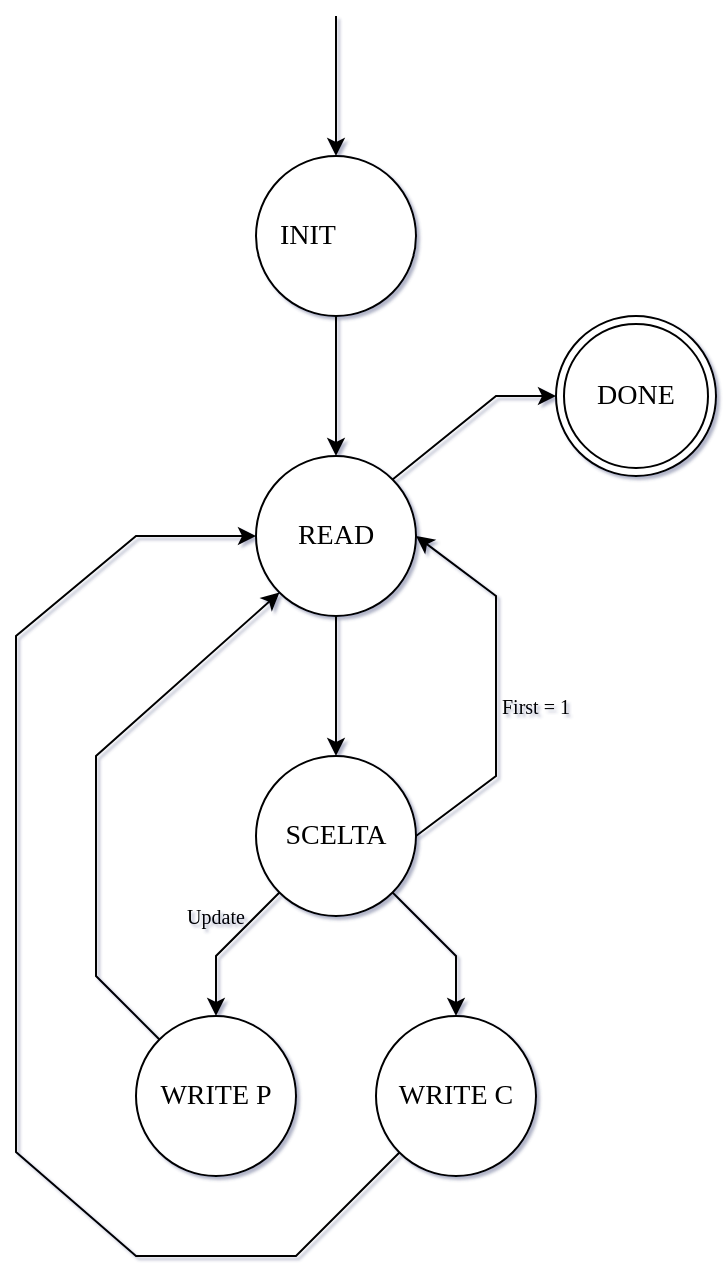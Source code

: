 <mxfile version="24.2.0" type="device">
  <diagram name="Pagina-1" id="Js9cpIR7H2d5xtDtMKAY">
    <mxGraphModel dx="1048" dy="612" grid="0" gridSize="10" guides="1" tooltips="1" connect="1" arrows="1" fold="1" page="1" pageScale="1" pageWidth="827" pageHeight="1169" math="0" shadow="1">
      <root>
        <mxCell id="0" />
        <mxCell id="1" parent="0" />
        <mxCell id="kiT0bZy-7oJ5JphhG03S-1" value="&lt;font style=&quot;font-size: 14px;&quot; face=&quot;Times New Roman&quot;&gt;INIT&lt;span style=&quot;white-space: pre;&quot;&gt;&#x9;&lt;/span&gt;&lt;/font&gt;" style="ellipse;whiteSpace=wrap;html=1;aspect=fixed;" vertex="1" parent="1">
          <mxGeometry x="360" y="190" width="80" height="80" as="geometry" />
        </mxCell>
        <mxCell id="kiT0bZy-7oJ5JphhG03S-2" value="" style="endArrow=classic;html=1;rounded=0;exitX=0.5;exitY=1;exitDx=0;exitDy=0;entryX=0.5;entryY=0;entryDx=0;entryDy=0;" edge="1" parent="1" source="kiT0bZy-7oJ5JphhG03S-1" target="kiT0bZy-7oJ5JphhG03S-4">
          <mxGeometry width="50" height="50" relative="1" as="geometry">
            <mxPoint x="380" y="270" as="sourcePoint" />
            <mxPoint x="400" y="340" as="targetPoint" />
          </mxGeometry>
        </mxCell>
        <mxCell id="kiT0bZy-7oJ5JphhG03S-3" value="" style="endArrow=classic;html=1;rounded=0;entryX=0.5;entryY=0;entryDx=0;entryDy=0;" edge="1" parent="1" target="kiT0bZy-7oJ5JphhG03S-1">
          <mxGeometry width="50" height="50" relative="1" as="geometry">
            <mxPoint x="400" y="120" as="sourcePoint" />
            <mxPoint x="430" y="210" as="targetPoint" />
          </mxGeometry>
        </mxCell>
        <mxCell id="kiT0bZy-7oJ5JphhG03S-4" value="&lt;font face=&quot;Times New Roman&quot;&gt;&lt;span style=&quot;font-size: 14px;&quot;&gt;READ&lt;/span&gt;&lt;/font&gt;" style="ellipse;whiteSpace=wrap;html=1;aspect=fixed;" vertex="1" parent="1">
          <mxGeometry x="360" y="340" width="80" height="80" as="geometry" />
        </mxCell>
        <mxCell id="kiT0bZy-7oJ5JphhG03S-5" value="" style="endArrow=classic;html=1;rounded=0;exitX=0.5;exitY=1;exitDx=0;exitDy=0;entryX=0.5;entryY=0;entryDx=0;entryDy=0;" edge="1" parent="1" source="kiT0bZy-7oJ5JphhG03S-4" target="kiT0bZy-7oJ5JphhG03S-6">
          <mxGeometry width="50" height="50" relative="1" as="geometry">
            <mxPoint x="380" y="420" as="sourcePoint" />
            <mxPoint x="400" y="490" as="targetPoint" />
          </mxGeometry>
        </mxCell>
        <mxCell id="kiT0bZy-7oJ5JphhG03S-6" value="&lt;font face=&quot;Times New Roman&quot;&gt;&lt;span style=&quot;font-size: 14px;&quot;&gt;SCELTA&lt;/span&gt;&lt;/font&gt;" style="ellipse;whiteSpace=wrap;html=1;aspect=fixed;" vertex="1" parent="1">
          <mxGeometry x="360" y="490" width="80" height="80" as="geometry" />
        </mxCell>
        <mxCell id="kiT0bZy-7oJ5JphhG03S-7" value="" style="endArrow=classic;html=1;rounded=0;exitX=0;exitY=1;exitDx=0;exitDy=0;entryX=0.5;entryY=0;entryDx=0;entryDy=0;" edge="1" parent="1" source="kiT0bZy-7oJ5JphhG03S-6" target="kiT0bZy-7oJ5JphhG03S-8">
          <mxGeometry width="50" height="50" relative="1" as="geometry">
            <mxPoint x="380" y="570" as="sourcePoint" />
            <mxPoint x="340" y="620" as="targetPoint" />
            <Array as="points">
              <mxPoint x="340" y="590" />
            </Array>
          </mxGeometry>
        </mxCell>
        <mxCell id="kiT0bZy-7oJ5JphhG03S-8" value="&lt;font face=&quot;Times New Roman&quot;&gt;&lt;span style=&quot;font-size: 14px;&quot;&gt;WRITE P&lt;/span&gt;&lt;/font&gt;" style="ellipse;whiteSpace=wrap;html=1;aspect=fixed;" vertex="1" parent="1">
          <mxGeometry x="300" y="620" width="80" height="80" as="geometry" />
        </mxCell>
        <mxCell id="kiT0bZy-7oJ5JphhG03S-9" value="" style="endArrow=classic;html=1;rounded=0;exitX=0;exitY=0;exitDx=0;exitDy=0;entryX=0;entryY=1;entryDx=0;entryDy=0;" edge="1" parent="1" source="kiT0bZy-7oJ5JphhG03S-8" target="kiT0bZy-7oJ5JphhG03S-4">
          <mxGeometry width="50" height="50" relative="1" as="geometry">
            <mxPoint x="300" y="680" as="sourcePoint" />
            <mxPoint x="320" y="750" as="targetPoint" />
            <Array as="points">
              <mxPoint x="280" y="600" />
              <mxPoint x="280" y="490" />
            </Array>
          </mxGeometry>
        </mxCell>
        <mxCell id="kiT0bZy-7oJ5JphhG03S-10" value="&lt;font face=&quot;Times New Roman&quot;&gt;&lt;span style=&quot;font-size: 14px;&quot;&gt;WRITE C&lt;/span&gt;&lt;/font&gt;" style="ellipse;whiteSpace=wrap;html=1;aspect=fixed;" vertex="1" parent="1">
          <mxGeometry x="420" y="620" width="80" height="80" as="geometry" />
        </mxCell>
        <mxCell id="kiT0bZy-7oJ5JphhG03S-11" value="" style="endArrow=classic;html=1;rounded=0;exitX=0;exitY=1;exitDx=0;exitDy=0;entryX=0;entryY=0.5;entryDx=0;entryDy=0;" edge="1" parent="1" source="kiT0bZy-7oJ5JphhG03S-10" target="kiT0bZy-7oJ5JphhG03S-4">
          <mxGeometry width="50" height="50" relative="1" as="geometry">
            <mxPoint x="440" y="700" as="sourcePoint" />
            <mxPoint x="460" y="770" as="targetPoint" />
            <Array as="points">
              <mxPoint x="380" y="740" />
              <mxPoint x="300" y="740" />
              <mxPoint x="240" y="688" />
              <mxPoint x="240" y="430" />
              <mxPoint x="300" y="380" />
            </Array>
          </mxGeometry>
        </mxCell>
        <mxCell id="kiT0bZy-7oJ5JphhG03S-12" value="" style="endArrow=classic;html=1;rounded=0;exitX=1;exitY=1;exitDx=0;exitDy=0;entryX=0.5;entryY=0;entryDx=0;entryDy=0;" edge="1" parent="1" source="kiT0bZy-7oJ5JphhG03S-6" target="kiT0bZy-7oJ5JphhG03S-10">
          <mxGeometry width="50" height="50" relative="1" as="geometry">
            <mxPoint x="380" y="590" as="sourcePoint" />
            <mxPoint x="430" y="540" as="targetPoint" />
            <Array as="points">
              <mxPoint x="460" y="590" />
            </Array>
          </mxGeometry>
        </mxCell>
        <mxCell id="kiT0bZy-7oJ5JphhG03S-13" value="" style="endArrow=classic;html=1;rounded=0;entryX=1;entryY=0.5;entryDx=0;entryDy=0;exitX=1;exitY=0.5;exitDx=0;exitDy=0;" edge="1" parent="1" source="kiT0bZy-7oJ5JphhG03S-6" target="kiT0bZy-7oJ5JphhG03S-4">
          <mxGeometry width="50" height="50" relative="1" as="geometry">
            <mxPoint x="380" y="560" as="sourcePoint" />
            <mxPoint x="430" y="510" as="targetPoint" />
            <Array as="points">
              <mxPoint x="480" y="500" />
              <mxPoint x="480" y="410" />
            </Array>
          </mxGeometry>
        </mxCell>
        <mxCell id="kiT0bZy-7oJ5JphhG03S-14" value="&lt;font style=&quot;font-size: 14px;&quot; face=&quot;Times New Roman&quot;&gt;DONE&lt;/font&gt;" style="ellipse;shape=doubleEllipse;whiteSpace=wrap;html=1;aspect=fixed;" vertex="1" parent="1">
          <mxGeometry x="510" y="270" width="80" height="80" as="geometry" />
        </mxCell>
        <mxCell id="kiT0bZy-7oJ5JphhG03S-16" value="" style="endArrow=classic;html=1;rounded=0;exitX=1;exitY=0;exitDx=0;exitDy=0;" edge="1" parent="1" source="kiT0bZy-7oJ5JphhG03S-4">
          <mxGeometry width="50" height="50" relative="1" as="geometry">
            <mxPoint x="460" y="360" as="sourcePoint" />
            <mxPoint x="510" y="310" as="targetPoint" />
            <Array as="points">
              <mxPoint x="480" y="310" />
            </Array>
          </mxGeometry>
        </mxCell>
        <mxCell id="kiT0bZy-7oJ5JphhG03S-17" value="&lt;font style=&quot;font-size: 10px;&quot; face=&quot;Times New Roman&quot;&gt;Update&lt;/font&gt;" style="text;html=1;align=center;verticalAlign=middle;whiteSpace=wrap;rounded=0;" vertex="1" parent="1">
          <mxGeometry x="310" y="555" width="60" height="30" as="geometry" />
        </mxCell>
        <mxCell id="kiT0bZy-7oJ5JphhG03S-18" value="&lt;font face=&quot;Times New Roman&quot;&gt;&lt;span style=&quot;font-size: 10px;&quot;&gt;First = 1&lt;/span&gt;&lt;/font&gt;" style="text;html=1;align=center;verticalAlign=middle;whiteSpace=wrap;rounded=0;" vertex="1" parent="1">
          <mxGeometry x="470" y="450" width="60" height="30" as="geometry" />
        </mxCell>
      </root>
    </mxGraphModel>
  </diagram>
</mxfile>
